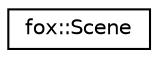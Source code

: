 digraph "Graphical Class Hierarchy"
{
 // LATEX_PDF_SIZE
  edge [fontname="Helvetica",fontsize="10",labelfontname="Helvetica",labelfontsize="10"];
  node [fontname="Helvetica",fontsize="10",shape=record];
  rankdir="LR";
  Node0 [label="fox::Scene",height=0.2,width=0.4,color="black", fillcolor="white", style="filled",URL="$classfox_1_1Scene.html",tooltip=" "];
}
